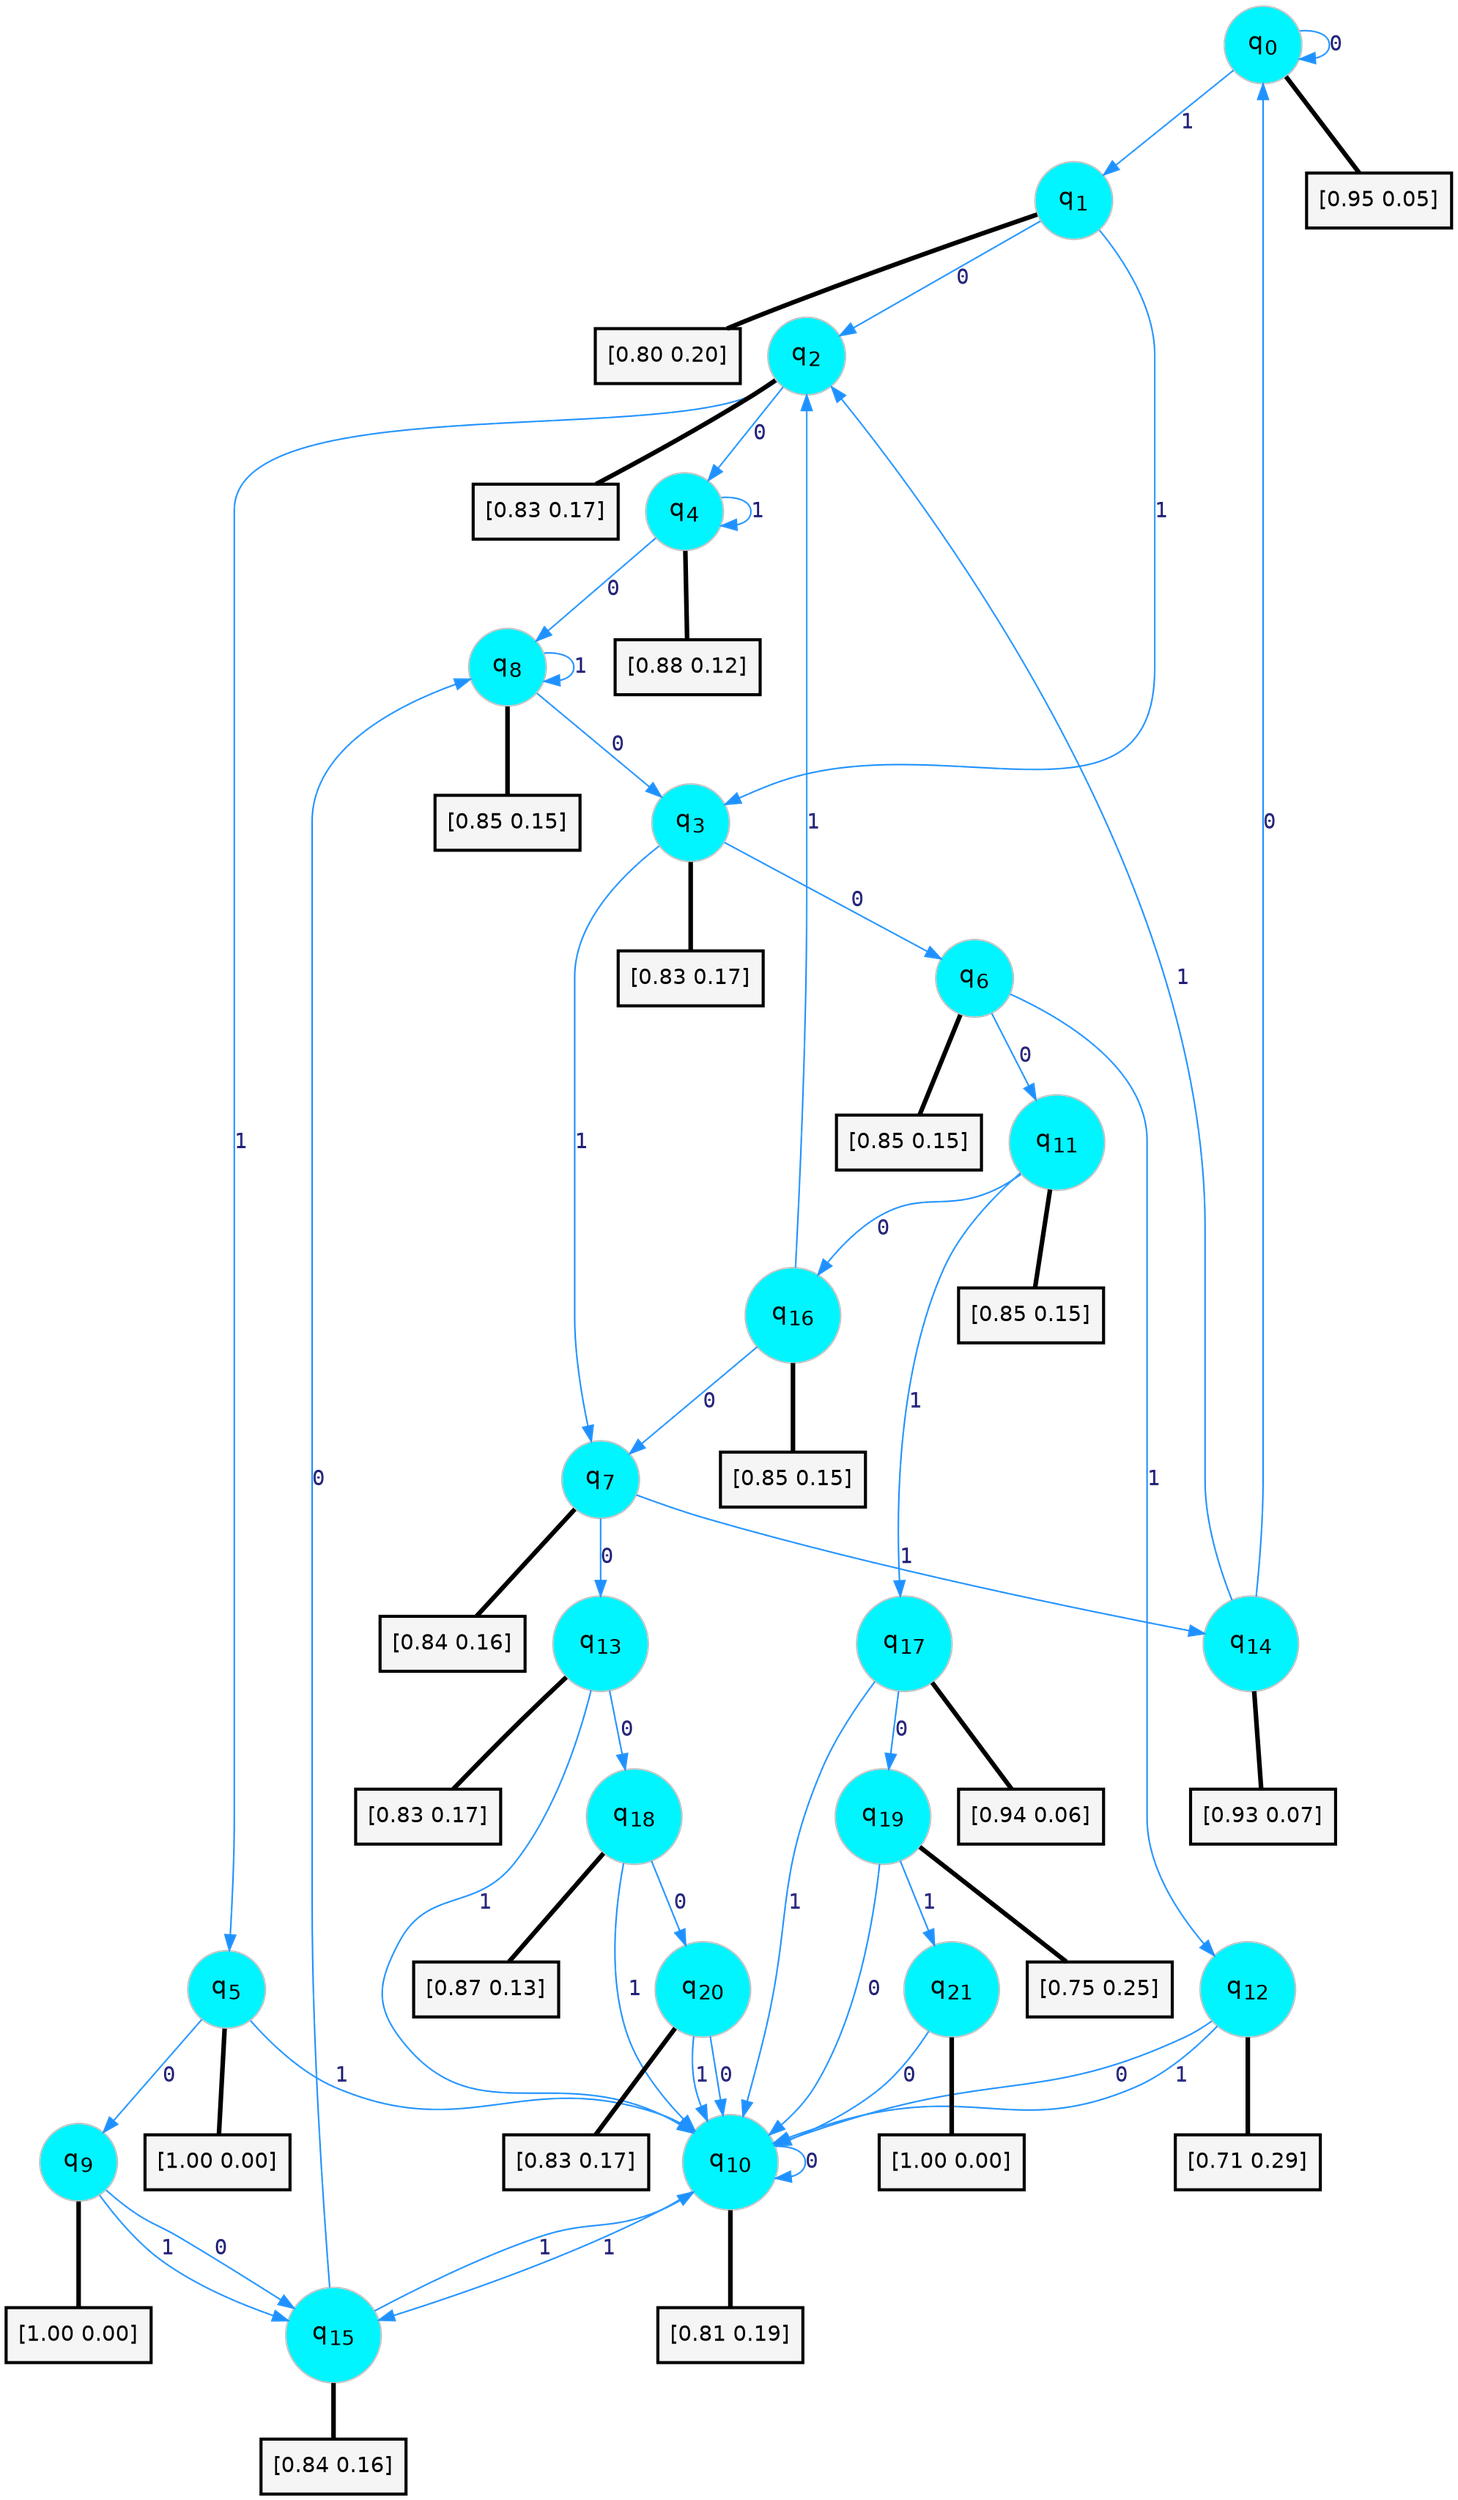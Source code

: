 digraph G {
graph [
bgcolor=transparent, dpi=300, rankdir=TD, size="40,25"];
node [
color=gray, fillcolor=turquoise1, fontcolor=black, fontname=Helvetica, fontsize=16, fontweight=bold, shape=circle, style=filled];
edge [
arrowsize=1, color=dodgerblue1, fontcolor=midnightblue, fontname=courier, fontweight=bold, penwidth=1, style=solid, weight=20];
0[label=<q<SUB>0</SUB>>];
1[label=<q<SUB>1</SUB>>];
2[label=<q<SUB>2</SUB>>];
3[label=<q<SUB>3</SUB>>];
4[label=<q<SUB>4</SUB>>];
5[label=<q<SUB>5</SUB>>];
6[label=<q<SUB>6</SUB>>];
7[label=<q<SUB>7</SUB>>];
8[label=<q<SUB>8</SUB>>];
9[label=<q<SUB>9</SUB>>];
10[label=<q<SUB>10</SUB>>];
11[label=<q<SUB>11</SUB>>];
12[label=<q<SUB>12</SUB>>];
13[label=<q<SUB>13</SUB>>];
14[label=<q<SUB>14</SUB>>];
15[label=<q<SUB>15</SUB>>];
16[label=<q<SUB>16</SUB>>];
17[label=<q<SUB>17</SUB>>];
18[label=<q<SUB>18</SUB>>];
19[label=<q<SUB>19</SUB>>];
20[label=<q<SUB>20</SUB>>];
21[label=<q<SUB>21</SUB>>];
22[label="[0.95 0.05]", shape=box,fontcolor=black, fontname=Helvetica, fontsize=14, penwidth=2, fillcolor=whitesmoke,color=black];
23[label="[0.80 0.20]", shape=box,fontcolor=black, fontname=Helvetica, fontsize=14, penwidth=2, fillcolor=whitesmoke,color=black];
24[label="[0.83 0.17]", shape=box,fontcolor=black, fontname=Helvetica, fontsize=14, penwidth=2, fillcolor=whitesmoke,color=black];
25[label="[0.83 0.17]", shape=box,fontcolor=black, fontname=Helvetica, fontsize=14, penwidth=2, fillcolor=whitesmoke,color=black];
26[label="[0.88 0.12]", shape=box,fontcolor=black, fontname=Helvetica, fontsize=14, penwidth=2, fillcolor=whitesmoke,color=black];
27[label="[1.00 0.00]", shape=box,fontcolor=black, fontname=Helvetica, fontsize=14, penwidth=2, fillcolor=whitesmoke,color=black];
28[label="[0.85 0.15]", shape=box,fontcolor=black, fontname=Helvetica, fontsize=14, penwidth=2, fillcolor=whitesmoke,color=black];
29[label="[0.84 0.16]", shape=box,fontcolor=black, fontname=Helvetica, fontsize=14, penwidth=2, fillcolor=whitesmoke,color=black];
30[label="[0.85 0.15]", shape=box,fontcolor=black, fontname=Helvetica, fontsize=14, penwidth=2, fillcolor=whitesmoke,color=black];
31[label="[1.00 0.00]", shape=box,fontcolor=black, fontname=Helvetica, fontsize=14, penwidth=2, fillcolor=whitesmoke,color=black];
32[label="[0.81 0.19]", shape=box,fontcolor=black, fontname=Helvetica, fontsize=14, penwidth=2, fillcolor=whitesmoke,color=black];
33[label="[0.85 0.15]", shape=box,fontcolor=black, fontname=Helvetica, fontsize=14, penwidth=2, fillcolor=whitesmoke,color=black];
34[label="[0.71 0.29]", shape=box,fontcolor=black, fontname=Helvetica, fontsize=14, penwidth=2, fillcolor=whitesmoke,color=black];
35[label="[0.83 0.17]", shape=box,fontcolor=black, fontname=Helvetica, fontsize=14, penwidth=2, fillcolor=whitesmoke,color=black];
36[label="[0.93 0.07]", shape=box,fontcolor=black, fontname=Helvetica, fontsize=14, penwidth=2, fillcolor=whitesmoke,color=black];
37[label="[0.84 0.16]", shape=box,fontcolor=black, fontname=Helvetica, fontsize=14, penwidth=2, fillcolor=whitesmoke,color=black];
38[label="[0.85 0.15]", shape=box,fontcolor=black, fontname=Helvetica, fontsize=14, penwidth=2, fillcolor=whitesmoke,color=black];
39[label="[0.94 0.06]", shape=box,fontcolor=black, fontname=Helvetica, fontsize=14, penwidth=2, fillcolor=whitesmoke,color=black];
40[label="[0.87 0.13]", shape=box,fontcolor=black, fontname=Helvetica, fontsize=14, penwidth=2, fillcolor=whitesmoke,color=black];
41[label="[0.75 0.25]", shape=box,fontcolor=black, fontname=Helvetica, fontsize=14, penwidth=2, fillcolor=whitesmoke,color=black];
42[label="[0.83 0.17]", shape=box,fontcolor=black, fontname=Helvetica, fontsize=14, penwidth=2, fillcolor=whitesmoke,color=black];
43[label="[1.00 0.00]", shape=box,fontcolor=black, fontname=Helvetica, fontsize=14, penwidth=2, fillcolor=whitesmoke,color=black];
0->0 [label=0];
0->1 [label=1];
0->22 [arrowhead=none, penwidth=3,color=black];
1->2 [label=0];
1->3 [label=1];
1->23 [arrowhead=none, penwidth=3,color=black];
2->4 [label=0];
2->5 [label=1];
2->24 [arrowhead=none, penwidth=3,color=black];
3->6 [label=0];
3->7 [label=1];
3->25 [arrowhead=none, penwidth=3,color=black];
4->8 [label=0];
4->4 [label=1];
4->26 [arrowhead=none, penwidth=3,color=black];
5->9 [label=0];
5->10 [label=1];
5->27 [arrowhead=none, penwidth=3,color=black];
6->11 [label=0];
6->12 [label=1];
6->28 [arrowhead=none, penwidth=3,color=black];
7->13 [label=0];
7->14 [label=1];
7->29 [arrowhead=none, penwidth=3,color=black];
8->3 [label=0];
8->8 [label=1];
8->30 [arrowhead=none, penwidth=3,color=black];
9->15 [label=0];
9->15 [label=1];
9->31 [arrowhead=none, penwidth=3,color=black];
10->10 [label=0];
10->15 [label=1];
10->32 [arrowhead=none, penwidth=3,color=black];
11->16 [label=0];
11->17 [label=1];
11->33 [arrowhead=none, penwidth=3,color=black];
12->10 [label=0];
12->10 [label=1];
12->34 [arrowhead=none, penwidth=3,color=black];
13->18 [label=0];
13->10 [label=1];
13->35 [arrowhead=none, penwidth=3,color=black];
14->0 [label=0];
14->2 [label=1];
14->36 [arrowhead=none, penwidth=3,color=black];
15->8 [label=0];
15->10 [label=1];
15->37 [arrowhead=none, penwidth=3,color=black];
16->7 [label=0];
16->2 [label=1];
16->38 [arrowhead=none, penwidth=3,color=black];
17->19 [label=0];
17->10 [label=1];
17->39 [arrowhead=none, penwidth=3,color=black];
18->20 [label=0];
18->10 [label=1];
18->40 [arrowhead=none, penwidth=3,color=black];
19->10 [label=0];
19->21 [label=1];
19->41 [arrowhead=none, penwidth=3,color=black];
20->10 [label=0];
20->10 [label=1];
20->42 [arrowhead=none, penwidth=3,color=black];
21->10 [label=0];
21->43 [arrowhead=none, penwidth=3,color=black];
}
